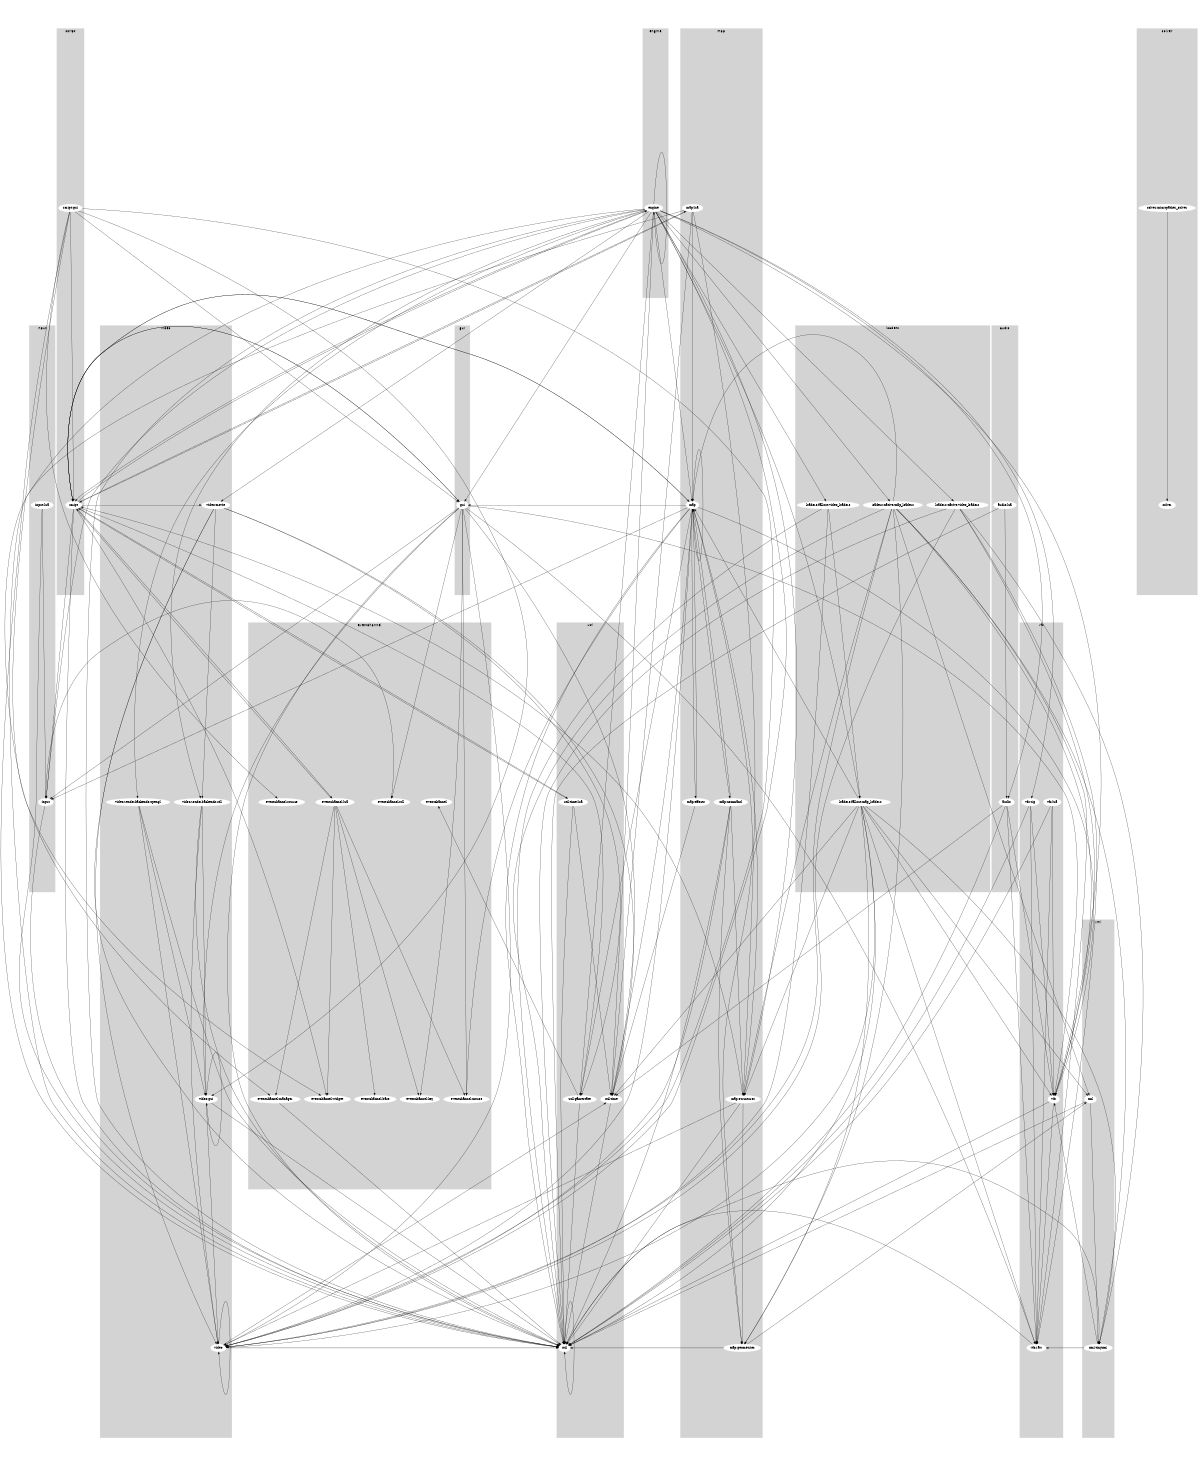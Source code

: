 digraph "source tree" {
    overlap=scale;
    size="8,10";
    ratio="fill";
    fontsize="16";
    fontname="Helvetica";
    clusterrank="local";
subgraph cluster_0 {
    style=filled;
    color=lightgrey;
    node [style=filled,color=white];
    "xml"; "xml/tinyxml"
    label = "xml";
}
subgraph cluster_1 {
    style=filled;
    color=lightgrey;
    node [style=filled,color=white];
    "map"; "map/command"; "map/lua"; "map/structures"; "map/effects"; "map/geometries"
    label = "map";
}
subgraph cluster_2 {
    style=filled;
    color=lightgrey;
    node [style=filled,color=white];
    "script/gui"; "script"
    label = "script";
}
subgraph cluster_3 {
    style=filled;
    color=lightgrey;
    node [style=filled,color=white];
    "gui"
    label = "gui";
}
subgraph cluster_4 {
    style=filled;
    color=lightgrey;
    node [style=filled,color=white];
    "solver"; "solver/micropather_solver"
    label = "solver";
}
subgraph cluster_5 {
    style=filled;
    color=lightgrey;
    node [style=filled,color=white];
    "engine"
    label = "engine";
}
subgraph cluster_6 {
    style=filled;
    color=lightgrey;
    node [style=filled,color=white];
    "eventchannel/base"; "eventchannel"; "eventchannel/mouse"; "eventchannel/key"; "eventchannel/lua"; "eventchannel/source"; "eventchannel/widget"; "eventchannel/manager"; "eventchannel/sdl"
    label = "eventchannel";
}
subgraph cluster_7 {
    style=filled;
    color=lightgrey;
    node [style=filled,color=white];
    "loaders/fallout/map_loaders"; "loaders/native/map_loaders"; "loaders/native/video_loaders"; "loaders/fallout/video_loaders"
    label = "loaders";
}
subgraph cluster_8 {
    style=filled;
    color=lightgrey;
    node [style=filled,color=white];
    "util"; "util/time"; "util/gamestate"; "util/time/lua"
    label = "util";
}
subgraph cluster_9 {
    style=filled;
    color=lightgrey;
    node [style=filled,color=white];
    "video"; "video/movie"; "video/renderbackends/opengl"; "video/renderbackends/sdl"; "video/gui"
    label = "video";
}
subgraph cluster_10 {
    style=filled;
    color=lightgrey;
    node [style=filled,color=white];
    "input"; "input/lua"
    label = "input";
}
subgraph cluster_11 {
    style=filled;
    color=lightgrey;
    node [style=filled,color=white];
    "audio"; "audio/lua"
    label = "audio";
}
subgraph cluster_12 {
    style=filled;
    color=lightgrey;
    node [style=filled,color=white];
    "vfs/zip"; "vfs/lua"; "vfs"; "vfs/raw"
    label = "vfs";
}
    "util/time" -> "util"
    "util/gamestate" -> "util"
    "util/gamestate" -> "eventchannel"
    "audio/lua" -> "util"
    "audio/lua" -> "audio"
    "vfs/zip" -> "util"
    "vfs/zip" -> "vfs"
    "vfs/zip" -> "vfs/raw"
    "video/renderbackends/opengl" -> "util"
    "video/renderbackends/opengl" -> "video/gui"
    "video/renderbackends/opengl" -> "video"
    "eventchannel/lua" -> "script"
    "eventchannel/lua" -> "eventchannel/base"
    "eventchannel/lua" -> "eventchannel/mouse"
    "eventchannel/lua" -> "eventchannel/key"
    "eventchannel/lua" -> "eventchannel/widget"
    "eventchannel/lua" -> "eventchannel/manager"
    "script/gui" -> "video/gui"
    "script/gui" -> "script"
    "script/gui" -> "gui"
    "script/gui" -> "util"
    "script/gui" -> "video"
    "script/gui" -> "eventchannel/source"
    "script/gui" -> "eventchannel/widget"
    "map/geometries" -> "xml"
    "map/geometries" -> "util"
    "xml" -> "util"
    "xml" -> "xml/tinyxml"
    "map/command" -> "util"
    "map/command" -> "map"
    "map/command" -> "video"
    "map/command" -> "map/structures"
    "map/command" -> "map/geometries"
    "loaders/fallout/video_loaders" -> "util"
    "loaders/fallout/video_loaders" -> "loaders/fallout/map_loaders"
    "loaders/fallout/video_loaders" -> "video"
    "script" -> "engine"
    "script" -> "map"
    "script" -> "util/gamestate"
    "script" -> "eventchannel/widget"
    "script" -> "map/lua"
    "script" -> "gui"
    "script" -> "util"
    "script" -> "eventchannel/lua"
    "script" -> "input"
    "script" -> "video/movie"
    "script" -> "util/time/lua"
    "input/lua" -> "util"
    "input/lua" -> "input"
    "solver/micropather_solver" -> "solver"
    "xml/tinyxml" -> "vfs"
    "xml/tinyxml" -> "vfs/raw"
    "map/lua" -> "util"
    "map/lua" -> "map"
    "map/lua" -> "util/time"
    "map/lua" -> "map/structures"
    "map/lua" -> "script"
    "vfs/raw" -> "util"
    "input" -> "util"
    "input" -> "eventchannel/sdl"
    "loaders/native/video_loaders" -> "util"
    "loaders/native/video_loaders" -> "xml/tinyxml"
    "loaders/native/video_loaders" -> "video"
    "loaders/native/video_loaders" -> "vfs"
    "loaders/native/video_loaders" -> "vfs/raw"
    "engine" -> "engine"
    "engine" -> "vfs/zip"
    "engine" -> "util/gamestate"
    "engine" -> "audio"
    "engine" -> "loaders/fallout/video_loaders"
    "engine" -> "video/renderbackends/sdl"
    "engine" -> "video/renderbackends/opengl"
    "engine" -> "script"
    "engine" -> "loaders/fallout/map_loaders"
    "engine" -> "gui"
    "engine" -> "video/movie"
    "engine" -> "map/structures"
    "engine" -> "util"
    "engine" -> "loaders/native/map_loaders"
    "engine" -> "video"
    "engine" -> "map"
    "engine" -> "input"
    "engine" -> "util/time"
    "engine" -> "loaders/native/video_loaders"
    "engine" -> "vfs"
    "engine" -> "eventchannel/manager"
    "map" -> "map"
    "map" -> "util/gamestate"
    "map" -> "map/command"
    "map" -> "script"
    "map" -> "gui"
    "map" -> "map/structures"
    "map" -> "eventchannel/mouse"
    "map" -> "util"
    "map" -> "video"
    "map" -> "map/effects"
    "map" -> "util/time"
    "map" -> "input"
    "map" -> "vfs"
    "map" -> "map/geometries"
    "loaders/fallout/map_loaders" -> "xml"
    "loaders/fallout/map_loaders" -> "map"
    "loaders/fallout/map_loaders" -> "map/structures"
    "loaders/fallout/map_loaders" -> "util"
    "loaders/fallout/map_loaders" -> "xml/tinyxml"
    "loaders/fallout/map_loaders" -> "vfs/raw"
    "loaders/fallout/map_loaders" -> "util/time"
    "loaders/fallout/map_loaders" -> "video"
    "loaders/fallout/map_loaders" -> "vfs"
    "loaders/fallout/map_loaders" -> "map/geometries"
    "util" -> "util"
    "util" -> "xml/tinyxml"
    "map/effects" -> "map"
    "map/effects" -> "util/time"
    "vfs/lua" -> "util"
    "vfs/lua" -> "vfs"
    "vfs/lua" -> "vfs/raw"
    "video/gui" -> "util"
    "video/gui" -> "video/gui"
    "video/gui" -> "video"
    "audio" -> "util"
    "audio" -> "util/time"
    "audio" -> "vfs"
    "audio" -> "vfs/raw"
    "video/renderbackends/sdl" -> "util"
    "video/renderbackends/sdl" -> "video/gui"
    "video/renderbackends/sdl" -> "video"
    "gui" -> "video/gui"
    "gui" -> "input"
    "gui" -> "script"
    "gui" -> "eventchannel/mouse"
    "gui" -> "util"
    "gui" -> "eventchannel/key"
    "gui" -> "video"
    "gui" -> "vfs/raw"
    "gui" -> "util/time"
    "gui" -> "vfs"
    "gui" -> "eventchannel/sdl"
    "map/structures" -> "util"
    "map/structures" -> "map/geometries"
    "map/structures" -> "video"
    "map/structures" -> "script"
    "loaders/native/map_loaders" -> "xml"
    "loaders/native/map_loaders" -> "map"
    "loaders/native/map_loaders" -> "map/structures"
    "loaders/native/map_loaders" -> "util"
    "loaders/native/map_loaders" -> "xml/tinyxml"
    "loaders/native/map_loaders" -> "vfs/raw"
    "loaders/native/map_loaders" -> "video"
    "loaders/native/map_loaders" -> "vfs"
    "loaders/native/map_loaders" -> "map/geometries"
    "video" -> "util"
    "video" -> "util/time"
    "video" -> "video"
    "video/movie" -> "util"
    "video/movie" -> "util/time"
    "video/movie" -> "util/gamestate"
    "video/movie" -> "video"
    "video/movie" -> "video/renderbackends/sdl"
    "vfs" -> "util"
    "vfs" -> "vfs/raw"
    "eventchannel/manager" -> "util"
    "util/time/lua" -> "util"
    "util/time/lua" -> "util/time"
    "util/time/lua" -> "script"
}